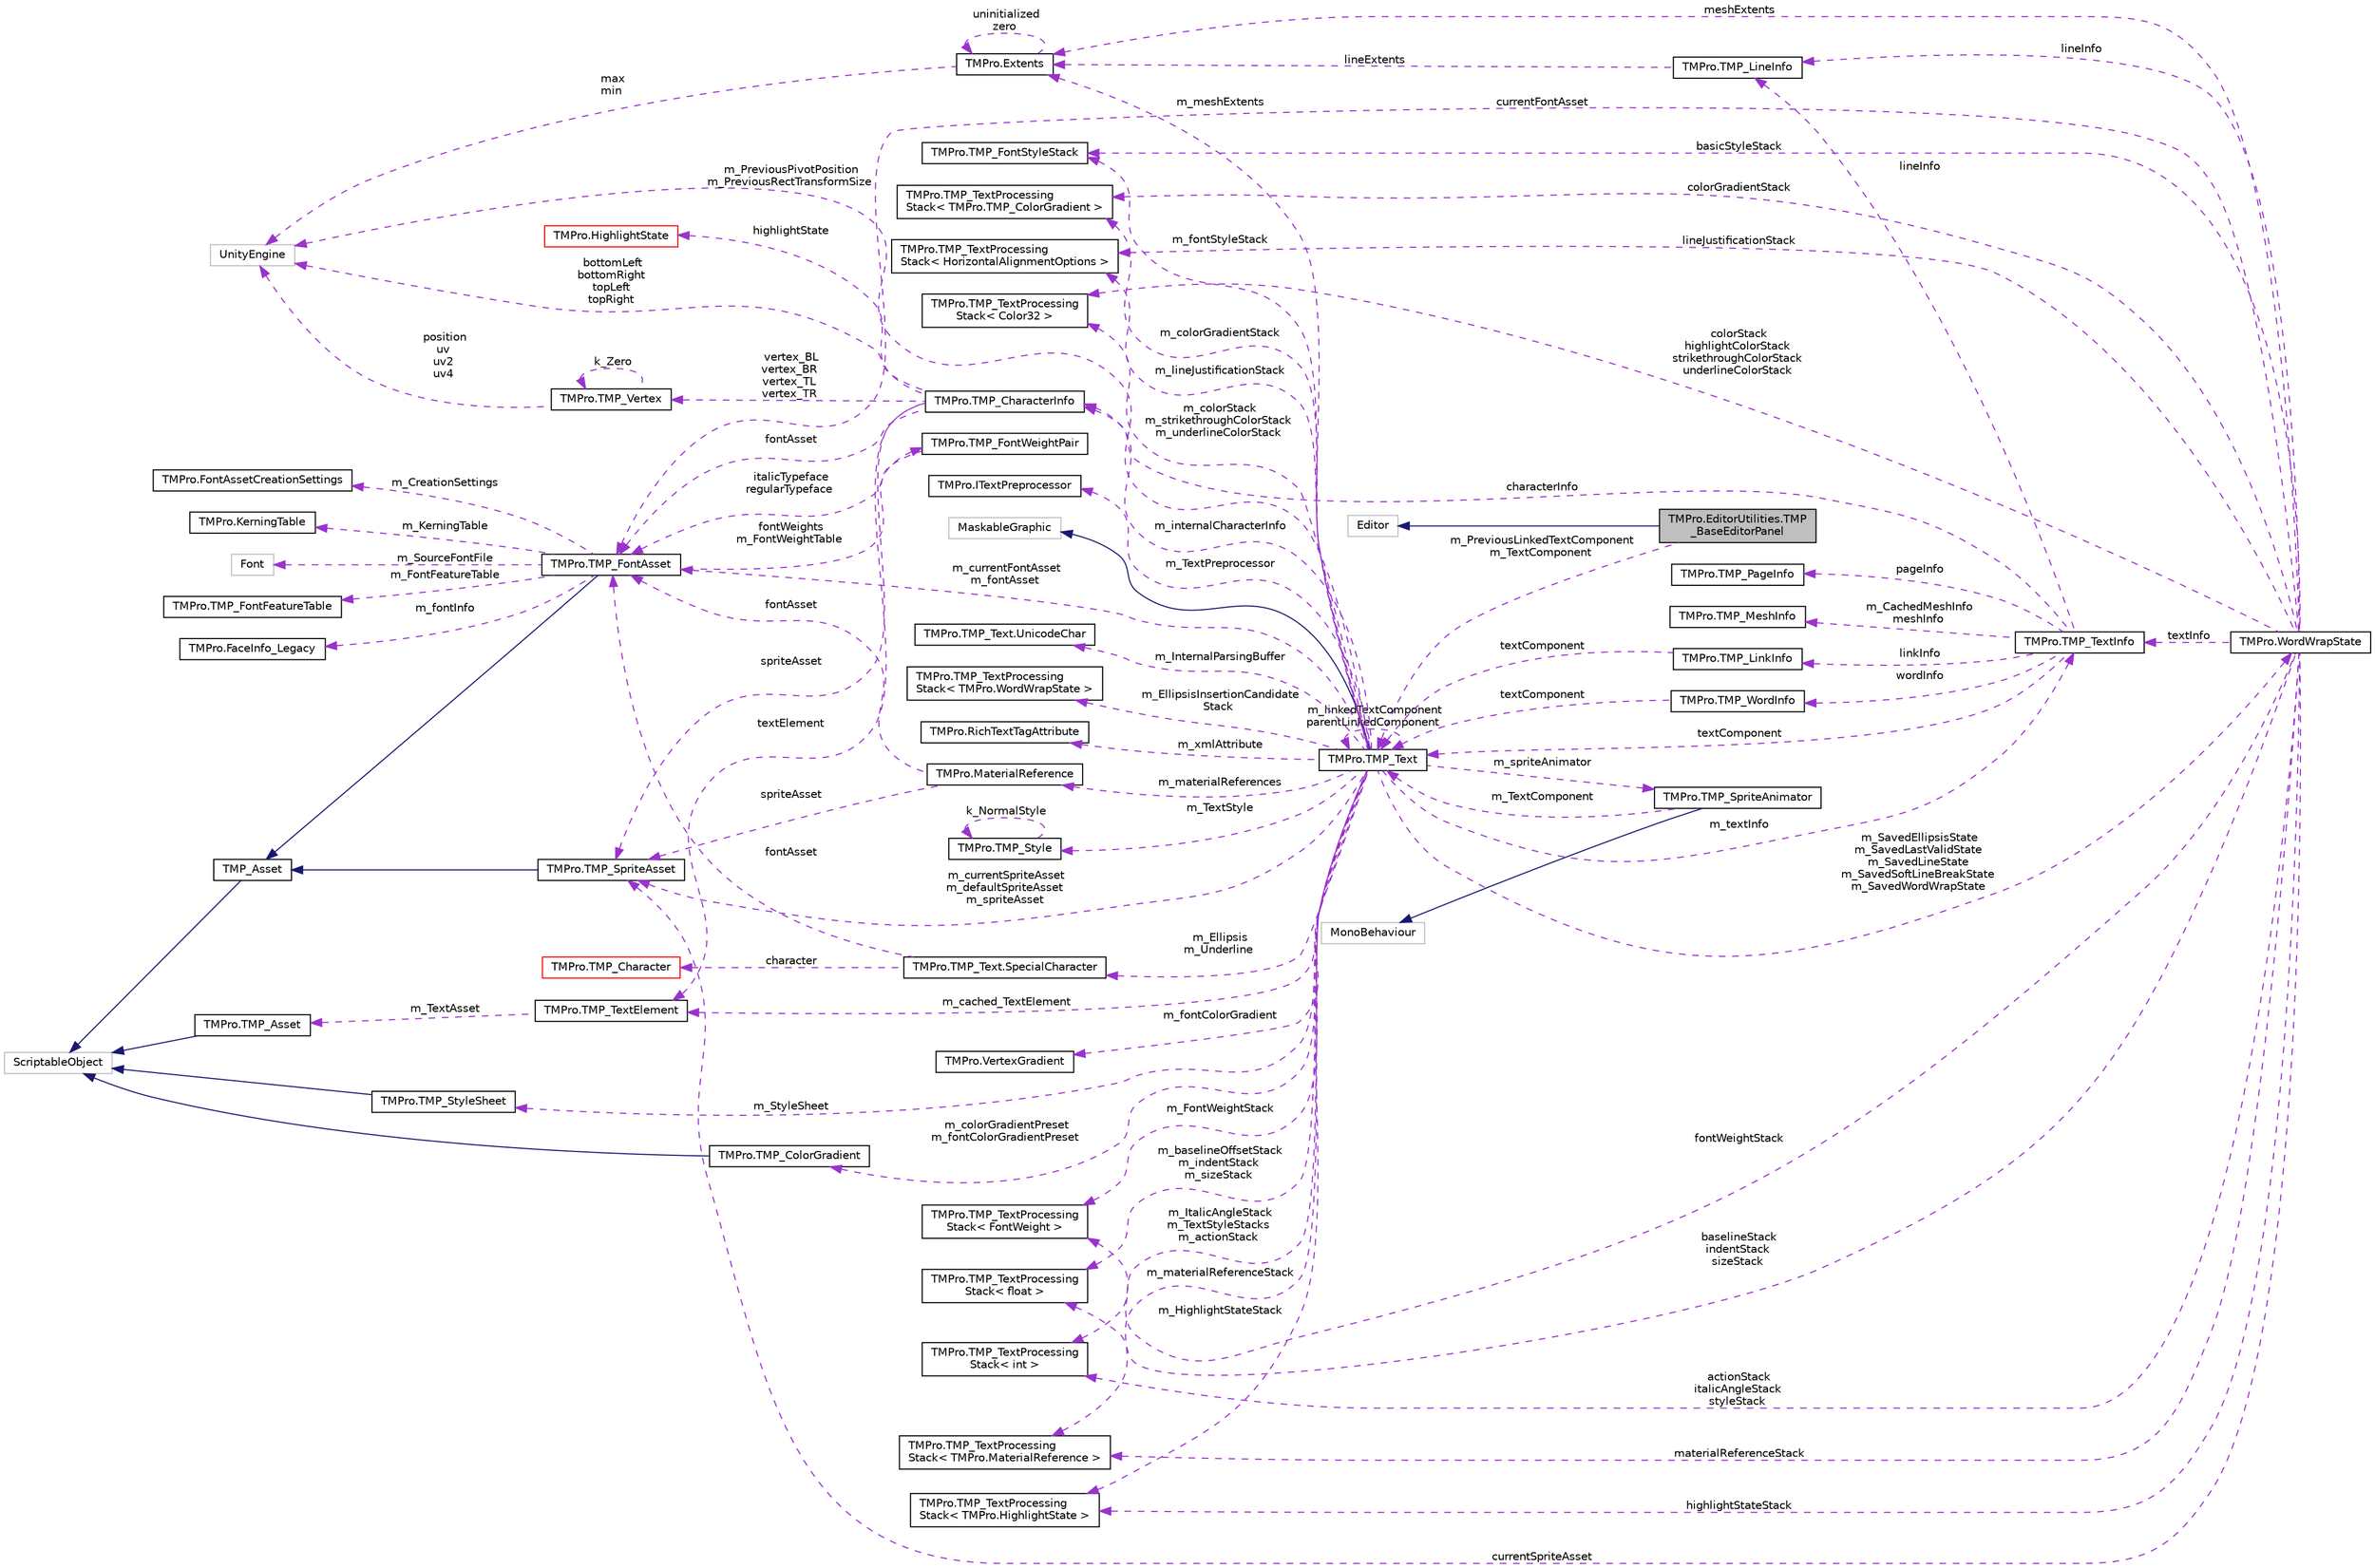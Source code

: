 digraph "TMPro.EditorUtilities.TMP_BaseEditorPanel"
{
 // LATEX_PDF_SIZE
  edge [fontname="Helvetica",fontsize="10",labelfontname="Helvetica",labelfontsize="10"];
  node [fontname="Helvetica",fontsize="10",shape=record];
  rankdir="LR";
  Node1 [label="TMPro.EditorUtilities.TMP\l_BaseEditorPanel",height=0.2,width=0.4,color="black", fillcolor="grey75", style="filled", fontcolor="black",tooltip=" "];
  Node2 -> Node1 [dir="back",color="midnightblue",fontsize="10",style="solid",fontname="Helvetica"];
  Node2 [label="Editor",height=0.2,width=0.4,color="grey75", fillcolor="white", style="filled",tooltip=" "];
  Node3 -> Node1 [dir="back",color="darkorchid3",fontsize="10",style="dashed",label=" m_PreviousLinkedTextComponent\nm_TextComponent" ,fontname="Helvetica"];
  Node3 [label="TMPro.TMP_Text",height=0.2,width=0.4,color="black", fillcolor="white", style="filled",URL="$class_t_m_pro_1_1_t_m_p___text.html",tooltip="Base class which contains common properties and functions shared between the TextMeshPro and TextMesh..."];
  Node4 -> Node3 [dir="back",color="midnightblue",fontsize="10",style="solid",fontname="Helvetica"];
  Node4 [label="MaskableGraphic",height=0.2,width=0.4,color="grey75", fillcolor="white", style="filled",tooltip=" "];
  Node5 -> Node3 [dir="back",color="darkorchid3",fontsize="10",style="dashed",label=" m_fontStyleStack" ,fontname="Helvetica"];
  Node5 [label="TMPro.TMP_FontStyleStack",height=0.2,width=0.4,color="black", fillcolor="white", style="filled",URL="$struct_t_m_pro_1_1_t_m_p___font_style_stack.html",tooltip="Structure used to track basic XML tags which are binary (on / off)"];
  Node6 -> Node3 [dir="back",color="darkorchid3",fontsize="10",style="dashed",label=" m_colorGradientStack" ,fontname="Helvetica"];
  Node6 [label="TMPro.TMP_TextProcessing\lStack\< TMPro.TMP_ColorGradient \>",height=0.2,width=0.4,color="black", fillcolor="white", style="filled",URL="$struct_t_m_pro_1_1_t_m_p___text_processing_stack.html",tooltip=" "];
  Node7 -> Node3 [dir="back",color="darkorchid3",fontsize="10",style="dashed",label=" m_InternalParsingBuffer" ,fontname="Helvetica"];
  Node7 [label="TMPro.TMP_Text.UnicodeChar",height=0.2,width=0.4,color="black", fillcolor="white", style="filled",URL="$struct_t_m_pro_1_1_t_m_p___text_1_1_unicode_char.html",tooltip=" "];
  Node8 -> Node3 [dir="back",color="darkorchid3",fontsize="10",style="dashed",label=" m_lineJustificationStack" ,fontname="Helvetica"];
  Node8 [label="TMPro.TMP_TextProcessing\lStack\< HorizontalAlignmentOptions \>",height=0.2,width=0.4,color="black", fillcolor="white", style="filled",URL="$struct_t_m_pro_1_1_t_m_p___text_processing_stack.html",tooltip=" "];
  Node9 -> Node3 [dir="back",color="darkorchid3",fontsize="10",style="dashed",label=" m_materialReferences" ,fontname="Helvetica"];
  Node9 [label="TMPro.MaterialReference",height=0.2,width=0.4,color="black", fillcolor="white", style="filled",URL="$struct_t_m_pro_1_1_material_reference.html",tooltip=" "];
  Node10 -> Node9 [dir="back",color="darkorchid3",fontsize="10",style="dashed",label=" fontAsset" ,fontname="Helvetica"];
  Node10 [label="TMPro.TMP_FontAsset",height=0.2,width=0.4,color="black", fillcolor="white", style="filled",URL="$class_t_m_pro_1_1_t_m_p___font_asset.html",tooltip=" "];
  Node11 -> Node10 [dir="back",color="midnightblue",fontsize="10",style="solid",fontname="Helvetica"];
  Node11 [label="TMP_Asset",height=0.2,width=0.4,color="black", fillcolor="white", style="filled",URL="$class_t_m_pro_1_1_t_m_p___asset.html",tooltip=" "];
  Node12 -> Node11 [dir="back",color="midnightblue",fontsize="10",style="solid",fontname="Helvetica"];
  Node12 [label="ScriptableObject",height=0.2,width=0.4,color="grey75", fillcolor="white", style="filled",tooltip=" "];
  Node13 -> Node10 [dir="back",color="darkorchid3",fontsize="10",style="dashed",label=" m_CreationSettings" ,fontname="Helvetica"];
  Node13 [label="TMPro.FontAssetCreationSettings",height=0.2,width=0.4,color="black", fillcolor="white", style="filled",URL="$struct_t_m_pro_1_1_font_asset_creation_settings.html",tooltip=" "];
  Node14 -> Node10 [dir="back",color="darkorchid3",fontsize="10",style="dashed",label=" m_KerningTable" ,fontname="Helvetica"];
  Node14 [label="TMPro.KerningTable",height=0.2,width=0.4,color="black", fillcolor="white", style="filled",URL="$class_t_m_pro_1_1_kerning_table.html",tooltip=" "];
  Node15 -> Node10 [dir="back",color="darkorchid3",fontsize="10",style="dashed",label=" fontWeights\nm_FontWeightTable" ,fontname="Helvetica"];
  Node15 [label="TMPro.TMP_FontWeightPair",height=0.2,width=0.4,color="black", fillcolor="white", style="filled",URL="$struct_t_m_pro_1_1_t_m_p___font_weight_pair.html",tooltip="Contains the font assets for the regular and italic styles associated with a given font weight."];
  Node10 -> Node15 [dir="back",color="darkorchid3",fontsize="10",style="dashed",label=" italicTypeface\nregularTypeface" ,fontname="Helvetica"];
  Node16 -> Node10 [dir="back",color="darkorchid3",fontsize="10",style="dashed",label=" m_SourceFontFile" ,fontname="Helvetica"];
  Node16 [label="Font",height=0.2,width=0.4,color="grey75", fillcolor="white", style="filled",tooltip=" "];
  Node17 -> Node10 [dir="back",color="darkorchid3",fontsize="10",style="dashed",label=" m_FontFeatureTable" ,fontname="Helvetica"];
  Node17 [label="TMPro.TMP_FontFeatureTable",height=0.2,width=0.4,color="black", fillcolor="white", style="filled",URL="$class_t_m_pro_1_1_t_m_p___font_feature_table.html",tooltip="Table that contains the various font features available for the given font asset."];
  Node18 -> Node10 [dir="back",color="darkorchid3",fontsize="10",style="dashed",label=" m_fontInfo" ,fontname="Helvetica"];
  Node18 [label="TMPro.FaceInfo_Legacy",height=0.2,width=0.4,color="black", fillcolor="white", style="filled",URL="$class_t_m_pro_1_1_face_info___legacy.html",tooltip="Class that contains the basic information about the font."];
  Node19 -> Node9 [dir="back",color="darkorchid3",fontsize="10",style="dashed",label=" spriteAsset" ,fontname="Helvetica"];
  Node19 [label="TMPro.TMP_SpriteAsset",height=0.2,width=0.4,color="black", fillcolor="white", style="filled",URL="$class_t_m_pro_1_1_t_m_p___sprite_asset.html",tooltip=" "];
  Node11 -> Node19 [dir="back",color="midnightblue",fontsize="10",style="solid",fontname="Helvetica"];
  Node20 -> Node3 [dir="back",color="darkorchid3",fontsize="10",style="dashed",label=" m_textInfo" ,fontname="Helvetica"];
  Node20 [label="TMPro.TMP_TextInfo",height=0.2,width=0.4,color="black", fillcolor="white", style="filled",URL="$class_t_m_pro_1_1_t_m_p___text_info.html",tooltip="Class which contains information about every element contained within the text object."];
  Node21 -> Node20 [dir="back",color="darkorchid3",fontsize="10",style="dashed",label=" linkInfo" ,fontname="Helvetica"];
  Node21 [label="TMPro.TMP_LinkInfo",height=0.2,width=0.4,color="black", fillcolor="white", style="filled",URL="$struct_t_m_pro_1_1_t_m_p___link_info.html",tooltip="Structure containing information about individual links contained in the text object."];
  Node3 -> Node21 [dir="back",color="darkorchid3",fontsize="10",style="dashed",label=" textComponent" ,fontname="Helvetica"];
  Node22 -> Node20 [dir="back",color="darkorchid3",fontsize="10",style="dashed",label=" pageInfo" ,fontname="Helvetica"];
  Node22 [label="TMPro.TMP_PageInfo",height=0.2,width=0.4,color="black", fillcolor="white", style="filled",URL="$struct_t_m_pro_1_1_t_m_p___page_info.html",tooltip=" "];
  Node23 -> Node20 [dir="back",color="darkorchid3",fontsize="10",style="dashed",label=" lineInfo" ,fontname="Helvetica"];
  Node23 [label="TMPro.TMP_LineInfo",height=0.2,width=0.4,color="black", fillcolor="white", style="filled",URL="$struct_t_m_pro_1_1_t_m_p___line_info.html",tooltip="Structure which contains information about the individual lines of text."];
  Node24 -> Node23 [dir="back",color="darkorchid3",fontsize="10",style="dashed",label=" lineExtents" ,fontname="Helvetica"];
  Node24 [label="TMPro.Extents",height=0.2,width=0.4,color="black", fillcolor="white", style="filled",URL="$struct_t_m_pro_1_1_extents.html",tooltip=" "];
  Node24 -> Node24 [dir="back",color="darkorchid3",fontsize="10",style="dashed",label=" uninitialized\nzero" ,fontname="Helvetica"];
  Node25 -> Node24 [dir="back",color="darkorchid3",fontsize="10",style="dashed",label=" max\nmin" ,fontname="Helvetica"];
  Node25 [label="UnityEngine",height=0.2,width=0.4,color="grey75", fillcolor="white", style="filled",tooltip=" "];
  Node3 -> Node20 [dir="back",color="darkorchid3",fontsize="10",style="dashed",label=" textComponent" ,fontname="Helvetica"];
  Node26 -> Node20 [dir="back",color="darkorchid3",fontsize="10",style="dashed",label=" m_CachedMeshInfo\nmeshInfo" ,fontname="Helvetica"];
  Node26 [label="TMPro.TMP_MeshInfo",height=0.2,width=0.4,color="black", fillcolor="white", style="filled",URL="$struct_t_m_pro_1_1_t_m_p___mesh_info.html",tooltip="Structure which contains the vertex attributes (geometry) of the text object."];
  Node27 -> Node20 [dir="back",color="darkorchid3",fontsize="10",style="dashed",label=" wordInfo" ,fontname="Helvetica"];
  Node27 [label="TMPro.TMP_WordInfo",height=0.2,width=0.4,color="black", fillcolor="white", style="filled",URL="$struct_t_m_pro_1_1_t_m_p___word_info.html",tooltip="Structure containing information about the individual words contained in the text object."];
  Node3 -> Node27 [dir="back",color="darkorchid3",fontsize="10",style="dashed",label=" textComponent" ,fontname="Helvetica"];
  Node28 -> Node20 [dir="back",color="darkorchid3",fontsize="10",style="dashed",label=" characterInfo" ,fontname="Helvetica"];
  Node28 [label="TMPro.TMP_CharacterInfo",height=0.2,width=0.4,color="black", fillcolor="white", style="filled",URL="$struct_t_m_pro_1_1_t_m_p___character_info.html",tooltip="Structure containing information about individual text elements (character or sprites)."];
  Node10 -> Node28 [dir="back",color="darkorchid3",fontsize="10",style="dashed",label=" fontAsset" ,fontname="Helvetica"];
  Node25 -> Node28 [dir="back",color="darkorchid3",fontsize="10",style="dashed",label=" bottomLeft\nbottomRight\ntopLeft\ntopRight" ,fontname="Helvetica"];
  Node29 -> Node28 [dir="back",color="darkorchid3",fontsize="10",style="dashed",label=" highlightState" ,fontname="Helvetica"];
  Node29 [label="TMPro.HighlightState",height=0.2,width=0.4,color="red", fillcolor="white", style="filled",URL="$struct_t_m_pro_1_1_highlight_state.html",tooltip=" "];
  Node31 -> Node28 [dir="back",color="darkorchid3",fontsize="10",style="dashed",label=" vertex_BL\nvertex_BR\nvertex_TL\nvertex_TR" ,fontname="Helvetica"];
  Node31 [label="TMPro.TMP_Vertex",height=0.2,width=0.4,color="black", fillcolor="white", style="filled",URL="$struct_t_m_pro_1_1_t_m_p___vertex.html",tooltip=" "];
  Node25 -> Node31 [dir="back",color="darkorchid3",fontsize="10",style="dashed",label=" position\nuv\nuv2\nuv4" ,fontname="Helvetica"];
  Node31 -> Node31 [dir="back",color="darkorchid3",fontsize="10",style="dashed",label=" k_Zero" ,fontname="Helvetica"];
  Node19 -> Node28 [dir="back",color="darkorchid3",fontsize="10",style="dashed",label=" spriteAsset" ,fontname="Helvetica"];
  Node32 -> Node28 [dir="back",color="darkorchid3",fontsize="10",style="dashed",label=" textElement" ,fontname="Helvetica"];
  Node32 [label="TMPro.TMP_TextElement",height=0.2,width=0.4,color="black", fillcolor="white", style="filled",URL="$class_t_m_pro_1_1_t_m_p___text_element.html",tooltip="Base class for all text elements like Character and SpriteCharacter."];
  Node33 -> Node32 [dir="back",color="darkorchid3",fontsize="10",style="dashed",label=" m_TextAsset" ,fontname="Helvetica"];
  Node33 [label="TMPro.TMP_Asset",height=0.2,width=0.4,color="black", fillcolor="white", style="filled",URL="$class_t_m_pro_1_1_t_m_p___asset.html",tooltip=" "];
  Node12 -> Node33 [dir="back",color="midnightblue",fontsize="10",style="solid",fontname="Helvetica"];
  Node24 -> Node3 [dir="back",color="darkorchid3",fontsize="10",style="dashed",label=" m_meshExtents" ,fontname="Helvetica"];
  Node10 -> Node3 [dir="back",color="darkorchid3",fontsize="10",style="dashed",label=" m_currentFontAsset\nm_fontAsset" ,fontname="Helvetica"];
  Node25 -> Node3 [dir="back",color="darkorchid3",fontsize="10",style="dashed",label=" m_PreviousPivotPosition\nm_PreviousRectTransformSize" ,fontname="Helvetica"];
  Node34 -> Node3 [dir="back",color="darkorchid3",fontsize="10",style="dashed",label=" m_StyleSheet" ,fontname="Helvetica"];
  Node34 [label="TMPro.TMP_StyleSheet",height=0.2,width=0.4,color="black", fillcolor="white", style="filled",URL="$class_t_m_pro_1_1_t_m_p___style_sheet.html",tooltip=" "];
  Node12 -> Node34 [dir="back",color="midnightblue",fontsize="10",style="solid",fontname="Helvetica"];
  Node35 -> Node3 [dir="back",color="darkorchid3",fontsize="10",style="dashed",label=" m_fontColorGradient" ,fontname="Helvetica"];
  Node35 [label="TMPro.VertexGradient",height=0.2,width=0.4,color="black", fillcolor="white", style="filled",URL="$struct_t_m_pro_1_1_vertex_gradient.html",tooltip="TMP custom data type to represent 32 bit characters."];
  Node36 -> Node3 [dir="back",color="darkorchid3",fontsize="10",style="dashed",label=" m_Ellipsis\nm_Underline" ,fontname="Helvetica"];
  Node36 [label="TMPro.TMP_Text.SpecialCharacter",height=0.2,width=0.4,color="black", fillcolor="white", style="filled",URL="$struct_t_m_pro_1_1_t_m_p___text_1_1_special_character.html",tooltip=" "];
  Node10 -> Node36 [dir="back",color="darkorchid3",fontsize="10",style="dashed",label=" fontAsset" ,fontname="Helvetica"];
  Node37 -> Node36 [dir="back",color="darkorchid3",fontsize="10",style="dashed",label=" character" ,fontname="Helvetica"];
  Node37 [label="TMPro.TMP_Character",height=0.2,width=0.4,color="red", fillcolor="white", style="filled",URL="$class_t_m_pro_1_1_t_m_p___character.html",tooltip="A basic element of text."];
  Node3 -> Node3 [dir="back",color="darkorchid3",fontsize="10",style="dashed",label=" m_linkedTextComponent\nparentLinkedComponent" ,fontname="Helvetica"];
  Node39 -> Node3 [dir="back",color="darkorchid3",fontsize="10",style="dashed",label=" m_TextPreprocessor" ,fontname="Helvetica"];
  Node39 [label="TMPro.ITextPreprocessor",height=0.2,width=0.4,color="black", fillcolor="white", style="filled",URL="$interface_t_m_pro_1_1_i_text_preprocessor.html",tooltip="Interface used for preprocessing and shaping of text."];
  Node40 -> Node3 [dir="back",color="darkorchid3",fontsize="10",style="dashed",label=" m_colorStack\nm_strikethroughColorStack\nm_underlineColorStack" ,fontname="Helvetica"];
  Node40 [label="TMPro.TMP_TextProcessing\lStack\< Color32 \>",height=0.2,width=0.4,color="black", fillcolor="white", style="filled",URL="$struct_t_m_pro_1_1_t_m_p___text_processing_stack.html",tooltip=" "];
  Node41 -> Node3 [dir="back",color="darkorchid3",fontsize="10",style="dashed",label=" m_colorGradientPreset\nm_fontColorGradientPreset" ,fontname="Helvetica"];
  Node41 [label="TMPro.TMP_ColorGradient",height=0.2,width=0.4,color="black", fillcolor="white", style="filled",URL="$class_t_m_pro_1_1_t_m_p___color_gradient.html",tooltip=" "];
  Node12 -> Node41 [dir="back",color="midnightblue",fontsize="10",style="solid",fontname="Helvetica"];
  Node42 -> Node3 [dir="back",color="darkorchid3",fontsize="10",style="dashed",label=" m_spriteAnimator" ,fontname="Helvetica"];
  Node42 [label="TMPro.TMP_SpriteAnimator",height=0.2,width=0.4,color="black", fillcolor="white", style="filled",URL="$class_t_m_pro_1_1_t_m_p___sprite_animator.html",tooltip=" "];
  Node43 -> Node42 [dir="back",color="midnightblue",fontsize="10",style="solid",fontname="Helvetica"];
  Node43 [label="MonoBehaviour",height=0.2,width=0.4,color="grey75", fillcolor="white", style="filled",tooltip=" "];
  Node3 -> Node42 [dir="back",color="darkorchid3",fontsize="10",style="dashed",label=" m_TextComponent" ,fontname="Helvetica"];
  Node44 -> Node3 [dir="back",color="darkorchid3",fontsize="10",style="dashed",label=" m_FontWeightStack" ,fontname="Helvetica"];
  Node44 [label="TMPro.TMP_TextProcessing\lStack\< FontWeight \>",height=0.2,width=0.4,color="black", fillcolor="white", style="filled",URL="$struct_t_m_pro_1_1_t_m_p___text_processing_stack.html",tooltip=" "];
  Node45 -> Node3 [dir="back",color="darkorchid3",fontsize="10",style="dashed",label=" m_baselineOffsetStack\nm_indentStack\nm_sizeStack" ,fontname="Helvetica"];
  Node45 [label="TMPro.TMP_TextProcessing\lStack\< float \>",height=0.2,width=0.4,color="black", fillcolor="white", style="filled",URL="$struct_t_m_pro_1_1_t_m_p___text_processing_stack.html",tooltip=" "];
  Node46 -> Node3 [dir="back",color="darkorchid3",fontsize="10",style="dashed",label=" m_ItalicAngleStack\nm_TextStyleStacks\nm_actionStack" ,fontname="Helvetica"];
  Node46 [label="TMPro.TMP_TextProcessing\lStack\< int \>",height=0.2,width=0.4,color="black", fillcolor="white", style="filled",URL="$struct_t_m_pro_1_1_t_m_p___text_processing_stack.html",tooltip=" "];
  Node47 -> Node3 [dir="back",color="darkorchid3",fontsize="10",style="dashed",label=" m_SavedEllipsisState\nm_SavedLastValidState\nm_SavedLineState\nm_SavedSoftLineBreakState\nm_SavedWordWrapState" ,fontname="Helvetica"];
  Node47 [label="TMPro.WordWrapState",height=0.2,width=0.4,color="black", fillcolor="white", style="filled",URL="$struct_t_m_pro_1_1_word_wrap_state.html",tooltip=" "];
  Node5 -> Node47 [dir="back",color="darkorchid3",fontsize="10",style="dashed",label=" basicStyleStack" ,fontname="Helvetica"];
  Node8 -> Node47 [dir="back",color="darkorchid3",fontsize="10",style="dashed",label=" lineJustificationStack" ,fontname="Helvetica"];
  Node6 -> Node47 [dir="back",color="darkorchid3",fontsize="10",style="dashed",label=" colorGradientStack" ,fontname="Helvetica"];
  Node23 -> Node47 [dir="back",color="darkorchid3",fontsize="10",style="dashed",label=" lineInfo" ,fontname="Helvetica"];
  Node20 -> Node47 [dir="back",color="darkorchid3",fontsize="10",style="dashed",label=" textInfo" ,fontname="Helvetica"];
  Node24 -> Node47 [dir="back",color="darkorchid3",fontsize="10",style="dashed",label=" meshExtents" ,fontname="Helvetica"];
  Node10 -> Node47 [dir="back",color="darkorchid3",fontsize="10",style="dashed",label=" currentFontAsset" ,fontname="Helvetica"];
  Node40 -> Node47 [dir="back",color="darkorchid3",fontsize="10",style="dashed",label=" colorStack\nhighlightColorStack\nstrikethroughColorStack\nunderlineColorStack" ,fontname="Helvetica"];
  Node44 -> Node47 [dir="back",color="darkorchid3",fontsize="10",style="dashed",label=" fontWeightStack" ,fontname="Helvetica"];
  Node45 -> Node47 [dir="back",color="darkorchid3",fontsize="10",style="dashed",label=" baselineStack\nindentStack\nsizeStack" ,fontname="Helvetica"];
  Node48 -> Node47 [dir="back",color="darkorchid3",fontsize="10",style="dashed",label=" materialReferenceStack" ,fontname="Helvetica"];
  Node48 [label="TMPro.TMP_TextProcessing\lStack\< TMPro.MaterialReference \>",height=0.2,width=0.4,color="black", fillcolor="white", style="filled",URL="$struct_t_m_pro_1_1_t_m_p___text_processing_stack.html",tooltip=" "];
  Node46 -> Node47 [dir="back",color="darkorchid3",fontsize="10",style="dashed",label=" actionStack\nitalicAngleStack\nstyleStack" ,fontname="Helvetica"];
  Node49 -> Node47 [dir="back",color="darkorchid3",fontsize="10",style="dashed",label=" highlightStateStack" ,fontname="Helvetica"];
  Node49 [label="TMPro.TMP_TextProcessing\lStack\< TMPro.HighlightState \>",height=0.2,width=0.4,color="black", fillcolor="white", style="filled",URL="$struct_t_m_pro_1_1_t_m_p___text_processing_stack.html",tooltip=" "];
  Node19 -> Node47 [dir="back",color="darkorchid3",fontsize="10",style="dashed",label=" currentSpriteAsset" ,fontname="Helvetica"];
  Node48 -> Node3 [dir="back",color="darkorchid3",fontsize="10",style="dashed",label=" m_materialReferenceStack" ,fontname="Helvetica"];
  Node49 -> Node3 [dir="back",color="darkorchid3",fontsize="10",style="dashed",label=" m_HighlightStateStack" ,fontname="Helvetica"];
  Node50 -> Node3 [dir="back",color="darkorchid3",fontsize="10",style="dashed",label=" m_EllipsisInsertionCandidate\lStack" ,fontname="Helvetica"];
  Node50 [label="TMPro.TMP_TextProcessing\lStack\< TMPro.WordWrapState \>",height=0.2,width=0.4,color="black", fillcolor="white", style="filled",URL="$struct_t_m_pro_1_1_t_m_p___text_processing_stack.html",tooltip=" "];
  Node51 -> Node3 [dir="back",color="darkorchid3",fontsize="10",style="dashed",label=" m_xmlAttribute" ,fontname="Helvetica"];
  Node51 [label="TMPro.RichTextTagAttribute",height=0.2,width=0.4,color="black", fillcolor="white", style="filled",URL="$struct_t_m_pro_1_1_rich_text_tag_attribute.html",tooltip=" "];
  Node28 -> Node3 [dir="back",color="darkorchid3",fontsize="10",style="dashed",label=" m_internalCharacterInfo" ,fontname="Helvetica"];
  Node32 -> Node3 [dir="back",color="darkorchid3",fontsize="10",style="dashed",label=" m_cached_TextElement" ,fontname="Helvetica"];
  Node52 -> Node3 [dir="back",color="darkorchid3",fontsize="10",style="dashed",label=" m_TextStyle" ,fontname="Helvetica"];
  Node52 [label="TMPro.TMP_Style",height=0.2,width=0.4,color="black", fillcolor="white", style="filled",URL="$class_t_m_pro_1_1_t_m_p___style.html",tooltip=" "];
  Node52 -> Node52 [dir="back",color="darkorchid3",fontsize="10",style="dashed",label=" k_NormalStyle" ,fontname="Helvetica"];
  Node19 -> Node3 [dir="back",color="darkorchid3",fontsize="10",style="dashed",label=" m_currentSpriteAsset\nm_defaultSpriteAsset\nm_spriteAsset" ,fontname="Helvetica"];
}
